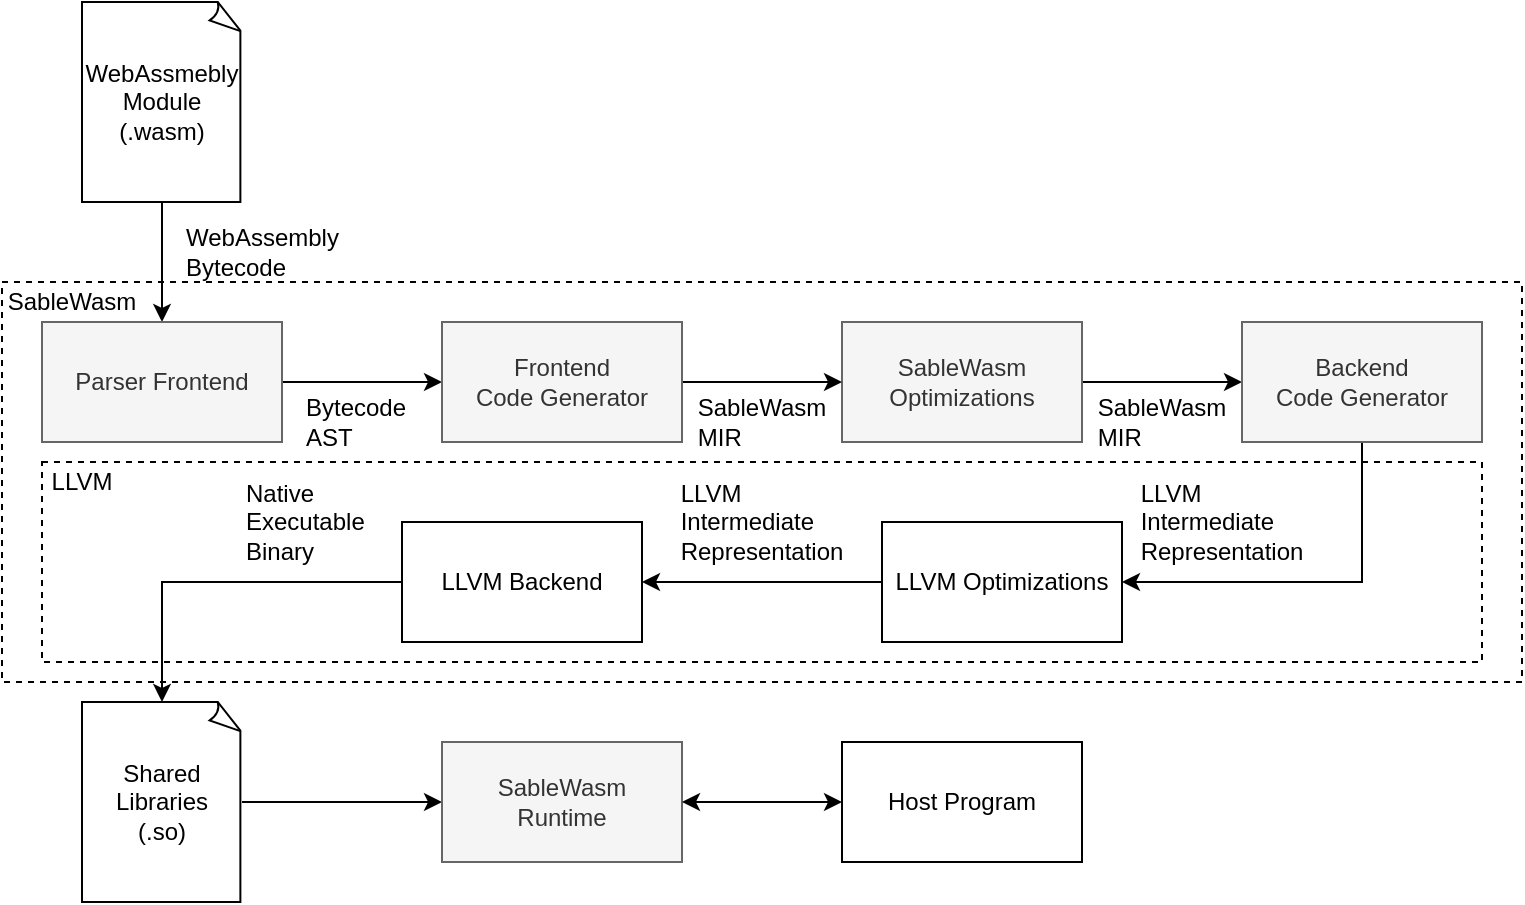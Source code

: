 <mxfile version="14.6.13" type="device"><diagram id="PJ-5zihw37pDvGdPSTux" name="Page-1"><mxGraphModel dx="1102" dy="816" grid="1" gridSize="10" guides="1" tooltips="1" connect="1" arrows="1" fold="1" page="1" pageScale="1" pageWidth="850" pageHeight="1100" math="0" shadow="0"><root><mxCell id="0"/><mxCell id="1" parent="0"/><mxCell id="DNs694ESCqpTXURtuxzp-8" value="" style="edgeStyle=orthogonalEdgeStyle;rounded=0;orthogonalLoop=1;jettySize=auto;html=1;" parent="1" source="DNs694ESCqpTXURtuxzp-1" target="DNs694ESCqpTXURtuxzp-2" edge="1"><mxGeometry relative="1" as="geometry"/></mxCell><mxCell id="DNs694ESCqpTXURtuxzp-1" value="WebAssmebly&lt;br&gt;Module&lt;br&gt;(.wasm)" style="whiteSpace=wrap;html=1;shape=mxgraph.basic.document" parent="1" vertex="1"><mxGeometry x="100" y="60" width="80" height="100" as="geometry"/></mxCell><mxCell id="DNs694ESCqpTXURtuxzp-10" value="" style="edgeStyle=orthogonalEdgeStyle;rounded=0;orthogonalLoop=1;jettySize=auto;html=1;" parent="1" source="DNs694ESCqpTXURtuxzp-2" target="DNs694ESCqpTXURtuxzp-4" edge="1"><mxGeometry relative="1" as="geometry"/></mxCell><mxCell id="DNs694ESCqpTXURtuxzp-2" value="Parser Frontend" style="rounded=0;whiteSpace=wrap;html=1;fillColor=#f5f5f5;strokeColor=#666666;fontColor=#333333;" parent="1" vertex="1"><mxGeometry x="80" y="220" width="120" height="60" as="geometry"/></mxCell><mxCell id="DNs694ESCqpTXURtuxzp-14" value="" style="edgeStyle=orthogonalEdgeStyle;rounded=0;orthogonalLoop=1;jettySize=auto;html=1;" parent="1" source="DNs694ESCqpTXURtuxzp-3" target="DNs694ESCqpTXURtuxzp-5" edge="1"><mxGeometry relative="1" as="geometry"/></mxCell><mxCell id="DNs694ESCqpTXURtuxzp-3" value="SableWasm&lt;br&gt;Optimizations" style="rounded=0;whiteSpace=wrap;html=1;fillColor=#f5f5f5;strokeColor=#666666;fontColor=#333333;" parent="1" vertex="1"><mxGeometry x="480" y="220" width="120" height="60" as="geometry"/></mxCell><mxCell id="DNs694ESCqpTXURtuxzp-12" value="" style="edgeStyle=orthogonalEdgeStyle;rounded=0;orthogonalLoop=1;jettySize=auto;html=1;" parent="1" source="DNs694ESCqpTXURtuxzp-4" target="DNs694ESCqpTXURtuxzp-3" edge="1"><mxGeometry relative="1" as="geometry"/></mxCell><mxCell id="DNs694ESCqpTXURtuxzp-4" value="Frontend&lt;br&gt;Code Generator" style="rounded=0;whiteSpace=wrap;html=1;fillColor=#f5f5f5;strokeColor=#666666;fontColor=#333333;" parent="1" vertex="1"><mxGeometry x="280" y="220" width="120" height="60" as="geometry"/></mxCell><mxCell id="DNs694ESCqpTXURtuxzp-16" style="edgeStyle=orthogonalEdgeStyle;rounded=0;orthogonalLoop=1;jettySize=auto;html=1;exitX=0.5;exitY=1;exitDx=0;exitDy=0;entryX=1;entryY=0.5;entryDx=0;entryDy=0;" parent="1" source="DNs694ESCqpTXURtuxzp-5" target="DNs694ESCqpTXURtuxzp-6" edge="1"><mxGeometry relative="1" as="geometry"><Array as="points"><mxPoint x="740" y="350"/></Array></mxGeometry></mxCell><mxCell id="DNs694ESCqpTXURtuxzp-5" value="Backend&lt;br&gt;Code Generator" style="rounded=0;whiteSpace=wrap;html=1;fillColor=#f5f5f5;strokeColor=#666666;fontColor=#333333;" parent="1" vertex="1"><mxGeometry x="680" y="220" width="120" height="60" as="geometry"/></mxCell><mxCell id="DNs694ESCqpTXURtuxzp-18" value="" style="edgeStyle=orthogonalEdgeStyle;rounded=0;orthogonalLoop=1;jettySize=auto;html=1;exitX=0;exitY=0.5;exitDx=0;exitDy=0;" parent="1" source="FJyXsB3Wy-nA_R-sFCud-1" target="DNs694ESCqpTXURtuxzp-7" edge="1"><mxGeometry relative="1" as="geometry"><mxPoint x="230" y="350" as="sourcePoint"/></mxGeometry></mxCell><mxCell id="FJyXsB3Wy-nA_R-sFCud-2" value="" style="edgeStyle=orthogonalEdgeStyle;rounded=0;orthogonalLoop=1;jettySize=auto;html=1;" edge="1" parent="1" source="DNs694ESCqpTXURtuxzp-6" target="FJyXsB3Wy-nA_R-sFCud-1"><mxGeometry relative="1" as="geometry"/></mxCell><mxCell id="DNs694ESCqpTXURtuxzp-6" value="LLVM Optimizations" style="rounded=0;whiteSpace=wrap;html=1;" parent="1" vertex="1"><mxGeometry x="500" y="320" width="120" height="60" as="geometry"/></mxCell><mxCell id="DNs694ESCqpTXURtuxzp-21" value="" style="edgeStyle=orthogonalEdgeStyle;rounded=0;orthogonalLoop=1;jettySize=auto;html=1;" parent="1" source="DNs694ESCqpTXURtuxzp-7" target="DNs694ESCqpTXURtuxzp-20" edge="1"><mxGeometry relative="1" as="geometry"/></mxCell><mxCell id="DNs694ESCqpTXURtuxzp-7" value="Shared&lt;br&gt;Libraries&lt;br&gt;(.so)" style="whiteSpace=wrap;html=1;shape=mxgraph.basic.document" parent="1" vertex="1"><mxGeometry x="100" y="410" width="80" height="100" as="geometry"/></mxCell><mxCell id="DNs694ESCqpTXURtuxzp-9" value="WebAssembly&lt;br&gt;Bytecode" style="text;html=1;strokeColor=none;fillColor=none;align=left;verticalAlign=middle;whiteSpace=wrap;rounded=0;" parent="1" vertex="1"><mxGeometry x="150" y="170" width="80" height="30" as="geometry"/></mxCell><mxCell id="DNs694ESCqpTXURtuxzp-11" value="Bytecode AST" style="text;html=1;strokeColor=none;fillColor=none;align=left;verticalAlign=middle;whiteSpace=wrap;rounded=0;" parent="1" vertex="1"><mxGeometry x="210" y="260" width="40" height="20" as="geometry"/></mxCell><mxCell id="DNs694ESCqpTXURtuxzp-13" value="&lt;div style=&quot;text-align: left&quot;&gt;&lt;span&gt;SableWasm&lt;/span&gt;&lt;/div&gt;&lt;div style=&quot;text-align: left&quot;&gt;&lt;span&gt;MIR&lt;/span&gt;&lt;/div&gt;" style="text;html=1;strokeColor=none;fillColor=none;align=center;verticalAlign=middle;whiteSpace=wrap;rounded=0;" parent="1" vertex="1"><mxGeometry x="420" y="260" width="40" height="20" as="geometry"/></mxCell><mxCell id="DNs694ESCqpTXURtuxzp-15" value="&lt;div style=&quot;text-align: left&quot;&gt;&lt;span&gt;SableWasm&lt;/span&gt;&lt;/div&gt;&lt;div style=&quot;text-align: left&quot;&gt;&lt;span&gt;MIR&lt;/span&gt;&lt;/div&gt;" style="text;html=1;strokeColor=none;fillColor=none;align=center;verticalAlign=middle;whiteSpace=wrap;rounded=0;" parent="1" vertex="1"><mxGeometry x="620" y="260" width="40" height="20" as="geometry"/></mxCell><mxCell id="DNs694ESCqpTXURtuxzp-17" value="&lt;div style=&quot;text-align: left&quot;&gt;&lt;span&gt;LLVM&amp;nbsp;&lt;/span&gt;&lt;/div&gt;&lt;div style=&quot;text-align: left&quot;&gt;&lt;span&gt;Intermediate&lt;/span&gt;&lt;/div&gt;&lt;div style=&quot;text-align: left&quot;&gt;&lt;span&gt;Representation&lt;/span&gt;&lt;/div&gt;" style="text;html=1;strokeColor=none;fillColor=none;align=center;verticalAlign=middle;whiteSpace=wrap;rounded=0;" parent="1" vertex="1"><mxGeometry x="630" y="300" width="80" height="40" as="geometry"/></mxCell><mxCell id="DNs694ESCqpTXURtuxzp-19" value="Native&lt;br&gt;Executable&lt;br&gt;Binary" style="text;html=1;strokeColor=none;fillColor=none;align=left;verticalAlign=middle;whiteSpace=wrap;rounded=0;" parent="1" vertex="1"><mxGeometry x="180" y="300" width="60" height="40" as="geometry"/></mxCell><mxCell id="DNs694ESCqpTXURtuxzp-20" value="SableWasm&lt;br&gt;Runtime" style="rounded=0;whiteSpace=wrap;html=1;fillColor=#f5f5f5;strokeColor=#666666;fontColor=#333333;" parent="1" vertex="1"><mxGeometry x="280" y="430" width="120" height="60" as="geometry"/></mxCell><mxCell id="DNs694ESCqpTXURtuxzp-24" value="Host Program" style="rounded=0;whiteSpace=wrap;html=1;" parent="1" vertex="1"><mxGeometry x="480" y="430" width="120" height="60" as="geometry"/></mxCell><mxCell id="DNs694ESCqpTXURtuxzp-25" value="" style="rounded=0;whiteSpace=wrap;html=1;fillColor=none;dashed=1;" parent="1" vertex="1"><mxGeometry x="60" y="200" width="760" height="200" as="geometry"/></mxCell><mxCell id="DNs694ESCqpTXURtuxzp-26" value="SableWasm" style="text;html=1;strokeColor=none;fillColor=none;align=center;verticalAlign=middle;whiteSpace=wrap;rounded=0;dashed=1;" parent="1" vertex="1"><mxGeometry x="60" y="200" width="70" height="20" as="geometry"/></mxCell><mxCell id="FJyXsB3Wy-nA_R-sFCud-1" value="LLVM Backend" style="rounded=0;whiteSpace=wrap;html=1;" vertex="1" parent="1"><mxGeometry x="260" y="320" width="120" height="60" as="geometry"/></mxCell><mxCell id="FJyXsB3Wy-nA_R-sFCud-4" value="&lt;div style=&quot;text-align: left&quot;&gt;&lt;span&gt;LLVM&amp;nbsp;&lt;/span&gt;&lt;/div&gt;&lt;div style=&quot;text-align: left&quot;&gt;&lt;span&gt;Intermediate&lt;/span&gt;&lt;/div&gt;&lt;div style=&quot;text-align: left&quot;&gt;&lt;span&gt;Representation&lt;/span&gt;&lt;/div&gt;" style="text;html=1;strokeColor=none;fillColor=none;align=center;verticalAlign=middle;whiteSpace=wrap;rounded=0;" vertex="1" parent="1"><mxGeometry x="400" y="300" width="80" height="40" as="geometry"/></mxCell><mxCell id="FJyXsB3Wy-nA_R-sFCud-5" value="" style="rounded=0;whiteSpace=wrap;html=1;fillColor=none;dashed=1;" vertex="1" parent="1"><mxGeometry x="80" y="290" width="720" height="100" as="geometry"/></mxCell><mxCell id="FJyXsB3Wy-nA_R-sFCud-6" value="LLVM" style="text;html=1;strokeColor=none;fillColor=none;align=center;verticalAlign=middle;whiteSpace=wrap;rounded=0;" vertex="1" parent="1"><mxGeometry x="80" y="290" width="40" height="20" as="geometry"/></mxCell><mxCell id="FJyXsB3Wy-nA_R-sFCud-8" value="" style="endArrow=classic;startArrow=classic;html=1;entryX=0;entryY=0.5;entryDx=0;entryDy=0;exitX=1;exitY=0.5;exitDx=0;exitDy=0;" edge="1" parent="1" source="DNs694ESCqpTXURtuxzp-20" target="DNs694ESCqpTXURtuxzp-24"><mxGeometry width="50" height="50" relative="1" as="geometry"><mxPoint x="410" y="490" as="sourcePoint"/><mxPoint x="460" y="440" as="targetPoint"/></mxGeometry></mxCell></root></mxGraphModel></diagram></mxfile>